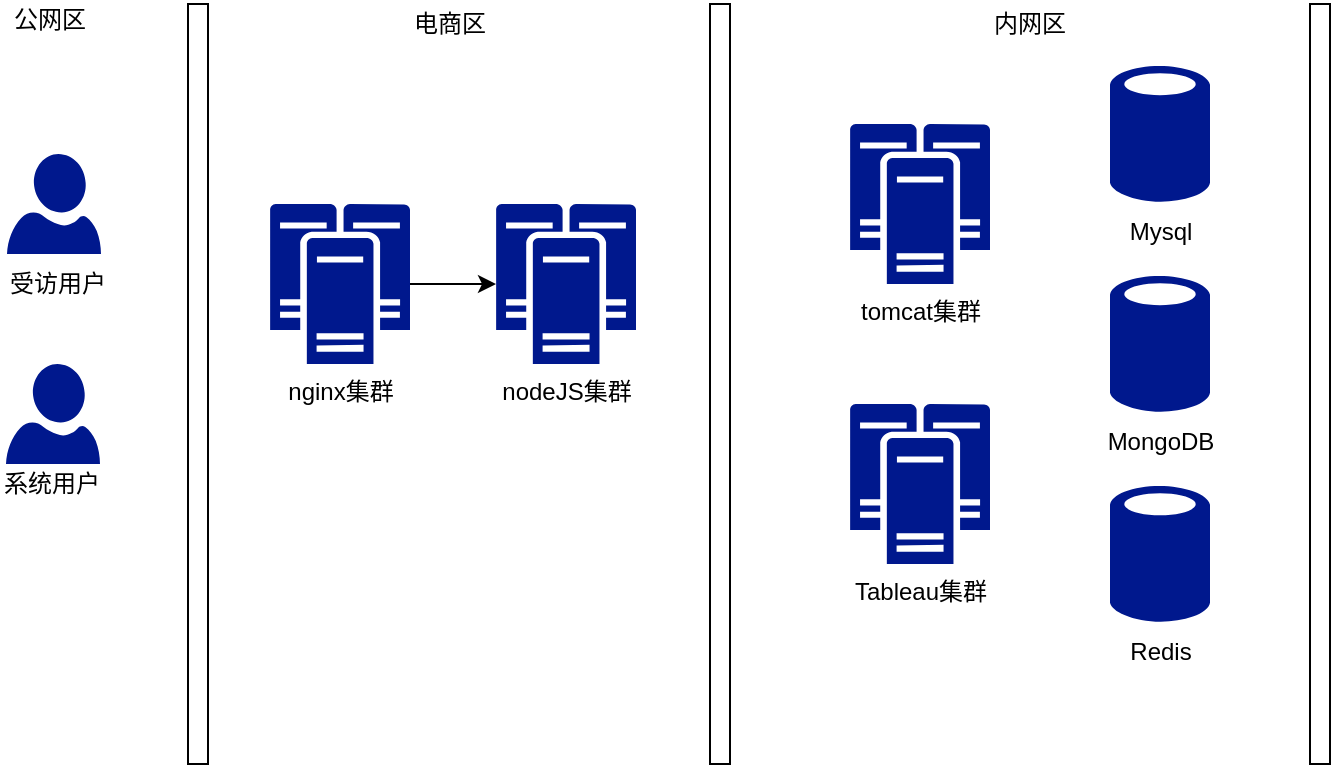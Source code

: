 <mxfile version="10.3.5" type="github"><diagram id="dAjtyiG02K-mLo6nZ-mR" name="Page-1"><mxGraphModel dx="1398" dy="755" grid="1" gridSize="10" guides="1" tooltips="1" connect="1" arrows="1" fold="1" page="1" pageScale="1" pageWidth="827" pageHeight="1169" math="0" shadow="0"><root><mxCell id="0"/><mxCell id="1" parent="0"/><mxCell id="Ci5wEpOHdQnVC_q7V2HY-9" style="edgeStyle=orthogonalEdgeStyle;rounded=0;orthogonalLoop=1;jettySize=auto;html=1;entryX=0;entryY=0.5;entryDx=0;entryDy=0;entryPerimeter=0;" edge="1" parent="1" source="Ci5wEpOHdQnVC_q7V2HY-1" target="Ci5wEpOHdQnVC_q7V2HY-7"><mxGeometry relative="1" as="geometry"/></mxCell><mxCell id="Ci5wEpOHdQnVC_q7V2HY-1" value="&lt;span&gt;nginx集群&lt;/span&gt;" style="shadow=0;dashed=0;html=1;strokeColor=none;labelPosition=center;verticalLabelPosition=bottom;verticalAlign=top;align=center;shape=mxgraph.mscae.enterprise.cluster_server;fillColor=#00188D;" vertex="1" parent="1"><mxGeometry x="230" y="170" width="70" height="80" as="geometry"/></mxCell><mxCell id="Ci5wEpOHdQnVC_q7V2HY-2" value="" style="shadow=0;dashed=0;html=1;strokeColor=none;shape=mxgraph.azure.user;fillColor=#00188D;" vertex="1" parent="1"><mxGeometry x="98.5" y="145" width="47" height="50" as="geometry"/></mxCell><mxCell id="Ci5wEpOHdQnVC_q7V2HY-7" value="&lt;span&gt;nodeJS集群&lt;/span&gt;" style="shadow=0;dashed=0;html=1;strokeColor=none;labelPosition=center;verticalLabelPosition=bottom;verticalAlign=top;align=center;shape=mxgraph.mscae.enterprise.cluster_server;fillColor=#00188D;" vertex="1" parent="1"><mxGeometry x="343" y="170" width="70" height="80" as="geometry"/></mxCell><mxCell id="Ci5wEpOHdQnVC_q7V2HY-11" value="&lt;span&gt;tomcat集群&lt;/span&gt;" style="shadow=0;dashed=0;html=1;strokeColor=none;labelPosition=center;verticalLabelPosition=bottom;verticalAlign=top;align=center;shape=mxgraph.mscae.enterprise.cluster_server;fillColor=#00188D;" vertex="1" parent="1"><mxGeometry x="520" y="130" width="70" height="80" as="geometry"/></mxCell><mxCell id="Ci5wEpOHdQnVC_q7V2HY-13" value="Mysql" style="shadow=0;dashed=0;html=1;strokeColor=none;labelPosition=center;verticalLabelPosition=bottom;verticalAlign=top;align=center;shape=mxgraph.mscae.enterprise.database_generic;fillColor=#00188D;" vertex="1" parent="1"><mxGeometry x="650" y="100" width="50" height="70" as="geometry"/></mxCell><mxCell id="Ci5wEpOHdQnVC_q7V2HY-14" value="MongoDB" style="shadow=0;dashed=0;html=1;strokeColor=none;labelPosition=center;verticalLabelPosition=bottom;verticalAlign=top;align=center;shape=mxgraph.mscae.enterprise.database_generic;fillColor=#00188D;" vertex="1" parent="1"><mxGeometry x="650" y="205" width="50" height="70" as="geometry"/></mxCell><mxCell id="Ci5wEpOHdQnVC_q7V2HY-16" value="Redis" style="shadow=0;dashed=0;html=1;strokeColor=none;labelPosition=center;verticalLabelPosition=bottom;verticalAlign=top;align=center;shape=mxgraph.mscae.enterprise.database_generic;fillColor=#00188D;" vertex="1" parent="1"><mxGeometry x="650" y="310" width="50" height="70" as="geometry"/></mxCell><mxCell id="Ci5wEpOHdQnVC_q7V2HY-18" value="&lt;span&gt;Tableau集群&lt;/span&gt;" style="shadow=0;dashed=0;html=1;strokeColor=none;labelPosition=center;verticalLabelPosition=bottom;verticalAlign=top;align=center;shape=mxgraph.mscae.enterprise.cluster_server;fillColor=#00188D;" vertex="1" parent="1"><mxGeometry x="520" y="270" width="70" height="80" as="geometry"/></mxCell><mxCell id="Ci5wEpOHdQnVC_q7V2HY-21" value="" style="html=1;points=[];perimeter=orthogonalPerimeter;" vertex="1" parent="1"><mxGeometry x="189" y="70" width="10" height="380" as="geometry"/></mxCell><mxCell id="Ci5wEpOHdQnVC_q7V2HY-22" value="" style="html=1;points=[];perimeter=orthogonalPerimeter;" vertex="1" parent="1"><mxGeometry x="450" y="70" width="10" height="380" as="geometry"/></mxCell><mxCell id="Ci5wEpOHdQnVC_q7V2HY-23" value="" style="html=1;points=[];perimeter=orthogonalPerimeter;" vertex="1" parent="1"><mxGeometry x="750" y="70" width="10" height="380" as="geometry"/></mxCell><mxCell id="Ci5wEpOHdQnVC_q7V2HY-24" value="公网区" style="text;html=1;resizable=0;points=[];autosize=1;align=left;verticalAlign=top;spacingTop=-4;" vertex="1" parent="1"><mxGeometry x="100" y="68" width="50" height="20" as="geometry"/></mxCell><mxCell id="Ci5wEpOHdQnVC_q7V2HY-25" value="电商区" style="text;html=1;resizable=0;points=[];autosize=1;align=left;verticalAlign=top;spacingTop=-4;" vertex="1" parent="1"><mxGeometry x="299.5" y="70" width="50" height="20" as="geometry"/></mxCell><mxCell id="Ci5wEpOHdQnVC_q7V2HY-26" value="内网区" style="text;html=1;resizable=0;points=[];autosize=1;align=left;verticalAlign=top;spacingTop=-4;" vertex="1" parent="1"><mxGeometry x="590" y="70" width="50" height="20" as="geometry"/></mxCell><mxCell id="Ci5wEpOHdQnVC_q7V2HY-27" value="受访用户" style="text;html=1;resizable=0;points=[];autosize=1;align=left;verticalAlign=top;spacingTop=-4;" vertex="1" parent="1"><mxGeometry x="98" y="200" width="60" height="20" as="geometry"/></mxCell><mxCell id="Ci5wEpOHdQnVC_q7V2HY-28" value="" style="shadow=0;dashed=0;html=1;strokeColor=none;shape=mxgraph.azure.user;fillColor=#00188D;" vertex="1" parent="1"><mxGeometry x="98" y="250" width="47" height="50" as="geometry"/></mxCell><mxCell id="Ci5wEpOHdQnVC_q7V2HY-29" value="系统用户" style="text;html=1;resizable=0;points=[];autosize=1;align=left;verticalAlign=top;spacingTop=-4;" vertex="1" parent="1"><mxGeometry x="95" y="300" width="60" height="20" as="geometry"/></mxCell></root></mxGraphModel></diagram><diagram id="sKxbdBAt27vfLhuXLEeS" name="Page-2"><mxGraphModel dx="1398" dy="755" grid="1" gridSize="10" guides="1" tooltips="1" connect="1" arrows="1" fold="1" page="1" pageScale="1" pageWidth="827" pageHeight="1169" math="0" shadow="0"><root><mxCell id="MpfWcVFKMOlHf4JXzXqC-0"/><mxCell id="MpfWcVFKMOlHf4JXzXqC-1" parent="MpfWcVFKMOlHf4JXzXqC-0"/><mxCell id="MpfWcVFKMOlHf4JXzXqC-22" value="" style="rounded=0;whiteSpace=wrap;html=1;dashed=1;" vertex="1" parent="MpfWcVFKMOlHf4JXzXqC-1"><mxGeometry x="280" y="50" width="520" height="290" as="geometry"/></mxCell><mxCell id="MpfWcVFKMOlHf4JXzXqC-10" style="edgeStyle=orthogonalEdgeStyle;rounded=0;orthogonalLoop=1;jettySize=auto;html=1;entryX=0.5;entryY=0;entryDx=0;entryDy=0;" edge="1" parent="MpfWcVFKMOlHf4JXzXqC-1" source="MpfWcVFKMOlHf4JXzXqC-2" target="MpfWcVFKMOlHf4JXzXqC-3"><mxGeometry relative="1" as="geometry"/></mxCell><mxCell id="MpfWcVFKMOlHf4JXzXqC-11" style="edgeStyle=orthogonalEdgeStyle;rounded=0;orthogonalLoop=1;jettySize=auto;html=1;entryX=0.5;entryY=0;entryDx=0;entryDy=0;" edge="1" parent="MpfWcVFKMOlHf4JXzXqC-1" source="MpfWcVFKMOlHf4JXzXqC-2" target="MpfWcVFKMOlHf4JXzXqC-4"><mxGeometry relative="1" as="geometry"/></mxCell><mxCell id="MpfWcVFKMOlHf4JXzXqC-12" style="edgeStyle=orthogonalEdgeStyle;rounded=0;orthogonalLoop=1;jettySize=auto;html=1;entryX=0.5;entryY=0;entryDx=0;entryDy=0;" edge="1" parent="MpfWcVFKMOlHf4JXzXqC-1" source="MpfWcVFKMOlHf4JXzXqC-2" target="MpfWcVFKMOlHf4JXzXqC-5"><mxGeometry relative="1" as="geometry"/></mxCell><mxCell id="MpfWcVFKMOlHf4JXzXqC-13" style="edgeStyle=orthogonalEdgeStyle;rounded=0;orthogonalLoop=1;jettySize=auto;html=1;" edge="1" parent="MpfWcVFKMOlHf4JXzXqC-1" source="MpfWcVFKMOlHf4JXzXqC-2" target="MpfWcVFKMOlHf4JXzXqC-6"><mxGeometry relative="1" as="geometry"/></mxCell><mxCell id="MpfWcVFKMOlHf4JXzXqC-14" style="edgeStyle=orthogonalEdgeStyle;rounded=0;orthogonalLoop=1;jettySize=auto;html=1;" edge="1" parent="MpfWcVFKMOlHf4JXzXqC-1" source="MpfWcVFKMOlHf4JXzXqC-2" target="MpfWcVFKMOlHf4JXzXqC-7"><mxGeometry relative="1" as="geometry"/></mxCell><mxCell id="MpfWcVFKMOlHf4JXzXqC-2" value="触点数据处理模块" style="rounded=0;whiteSpace=wrap;html=1;" vertex="1" parent="MpfWcVFKMOlHf4JXzXqC-1"><mxGeometry x="330" y="80" width="390" height="30" as="geometry"/></mxCell><mxCell id="MpfWcVFKMOlHf4JXzXqC-3" value="名单模块" style="rounded=0;whiteSpace=wrap;html=1;" vertex="1" parent="MpfWcVFKMOlHf4JXzXqC-1"><mxGeometry x="330" y="160" width="60" height="150" as="geometry"/></mxCell><mxCell id="MpfWcVFKMOlHf4JXzXqC-4" value="抽样模块" style="rounded=0;whiteSpace=wrap;html=1;" vertex="1" parent="MpfWcVFKMOlHf4JXzXqC-1"><mxGeometry x="413" y="160" width="60" height="150" as="geometry"/></mxCell><mxCell id="MpfWcVFKMOlHf4JXzXqC-5" value="除重模块" style="rounded=0;whiteSpace=wrap;html=1;" vertex="1" parent="MpfWcVFKMOlHf4JXzXqC-1"><mxGeometry x="496" y="160" width="60" height="150" as="geometry"/></mxCell><mxCell id="MpfWcVFKMOlHf4JXzXqC-6" value="发送模块" style="rounded=0;whiteSpace=wrap;html=1;" vertex="1" parent="MpfWcVFKMOlHf4JXzXqC-1"><mxGeometry x="579" y="160" width="60" height="150" as="geometry"/></mxCell><mxCell id="MpfWcVFKMOlHf4JXzXqC-20" style="edgeStyle=orthogonalEdgeStyle;rounded=0;orthogonalLoop=1;jettySize=auto;html=1;entryX=0;entryY=0.5;entryDx=0;entryDy=0;" edge="1" parent="MpfWcVFKMOlHf4JXzXqC-1" source="MpfWcVFKMOlHf4JXzXqC-7" target="MpfWcVFKMOlHf4JXzXqC-19"><mxGeometry relative="1" as="geometry"/></mxCell><mxCell id="MpfWcVFKMOlHf4JXzXqC-21" value="生成工单" style="text;html=1;resizable=0;points=[];align=center;verticalAlign=middle;labelBackgroundColor=#ffffff;" vertex="1" connectable="0" parent="MpfWcVFKMOlHf4JXzXqC-20"><mxGeometry x="-0.235" relative="1" as="geometry"><mxPoint as="offset"/></mxGeometry></mxCell><mxCell id="MpfWcVFKMOlHf4JXzXqC-7" value="回访模块" style="rounded=0;whiteSpace=wrap;html=1;" vertex="1" parent="MpfWcVFKMOlHf4JXzXqC-1"><mxGeometry x="662" y="160" width="60" height="150" as="geometry"/></mxCell><mxCell id="MpfWcVFKMOlHf4JXzXqC-15" value="名单数据" style="endArrow=classic;html=1;entryX=0;entryY=0.5;entryDx=0;entryDy=0;" edge="1" parent="MpfWcVFKMOlHf4JXzXqC-1" target="MpfWcVFKMOlHf4JXzXqC-2"><mxGeometry width="50" height="50" relative="1" as="geometry"><mxPoint x="190" y="95" as="sourcePoint"/><mxPoint x="260" y="70" as="targetPoint"/></mxGeometry></mxCell><mxCell id="MpfWcVFKMOlHf4JXzXqC-16" value="发送消息" style="endArrow=classic;html=1;exitX=0.5;exitY=1;exitDx=0;exitDy=0;" edge="1" parent="MpfWcVFKMOlHf4JXzXqC-1" source="MpfWcVFKMOlHf4JXzXqC-6"><mxGeometry width="50" height="50" relative="1" as="geometry"><mxPoint x="600" y="390" as="sourcePoint"/><mxPoint x="609" y="390" as="targetPoint"/></mxGeometry></mxCell><mxCell id="MpfWcVFKMOlHf4JXzXqC-17" value="答案回收" style="endArrow=classic;html=1;entryX=0.5;entryY=1;entryDx=0;entryDy=0;" edge="1" parent="MpfWcVFKMOlHf4JXzXqC-1" target="MpfWcVFKMOlHf4JXzXqC-7"><mxGeometry width="50" height="50" relative="1" as="geometry"><mxPoint x="692" y="390" as="sourcePoint"/><mxPoint x="710" y="330" as="targetPoint"/></mxGeometry></mxCell><mxCell id="MpfWcVFKMOlHf4JXzXqC-18" value="受访客户" style="shape=umlActor;verticalLabelPosition=bottom;labelBackgroundColor=#ffffff;verticalAlign=top;html=1;outlineConnect=0;" vertex="1" parent="MpfWcVFKMOlHf4JXzXqC-1"><mxGeometry x="639" y="390" width="30" height="60" as="geometry"/></mxCell><mxCell id="MpfWcVFKMOlHf4JXzXqC-19" value="集团回访系统" style="rounded=0;whiteSpace=wrap;html=1;" vertex="1" parent="MpfWcVFKMOlHf4JXzXqC-1"><mxGeometry x="850" y="160" width="60" height="150" as="geometry"/></mxCell><mxCell id="MpfWcVFKMOlHf4JXzXqC-23" value="集团业务系统" style="rounded=0;whiteSpace=wrap;html=1;" vertex="1" parent="MpfWcVFKMOlHf4JXzXqC-1"><mxGeometry x="100" y="65" width="120" height="60" as="geometry"/></mxCell><mxCell id="MpfWcVFKMOlHf4JXzXqC-24" value="NPS系统" style="text;html=1;strokeColor=none;fillColor=none;align=center;verticalAlign=middle;whiteSpace=wrap;rounded=0;" vertex="1" parent="MpfWcVFKMOlHf4JXzXqC-1"><mxGeometry x="506" y="55" width="54" height="15" as="geometry"/></mxCell></root></mxGraphModel></diagram><diagram id="90h5PEgJvp_u8T-zS6C3" name="Page-3"><mxGraphModel dx="1398" dy="755" grid="1" gridSize="10" guides="1" tooltips="1" connect="1" arrows="1" fold="1" page="1" pageScale="1" pageWidth="827" pageHeight="1169" math="0" shadow="0"><root><mxCell id="vFBbte8f3Ufqv5ElFAxE-0"/><mxCell id="vFBbte8f3Ufqv5ElFAxE-1" parent="vFBbte8f3Ufqv5ElFAxE-0"/></root></mxGraphModel></diagram></mxfile>